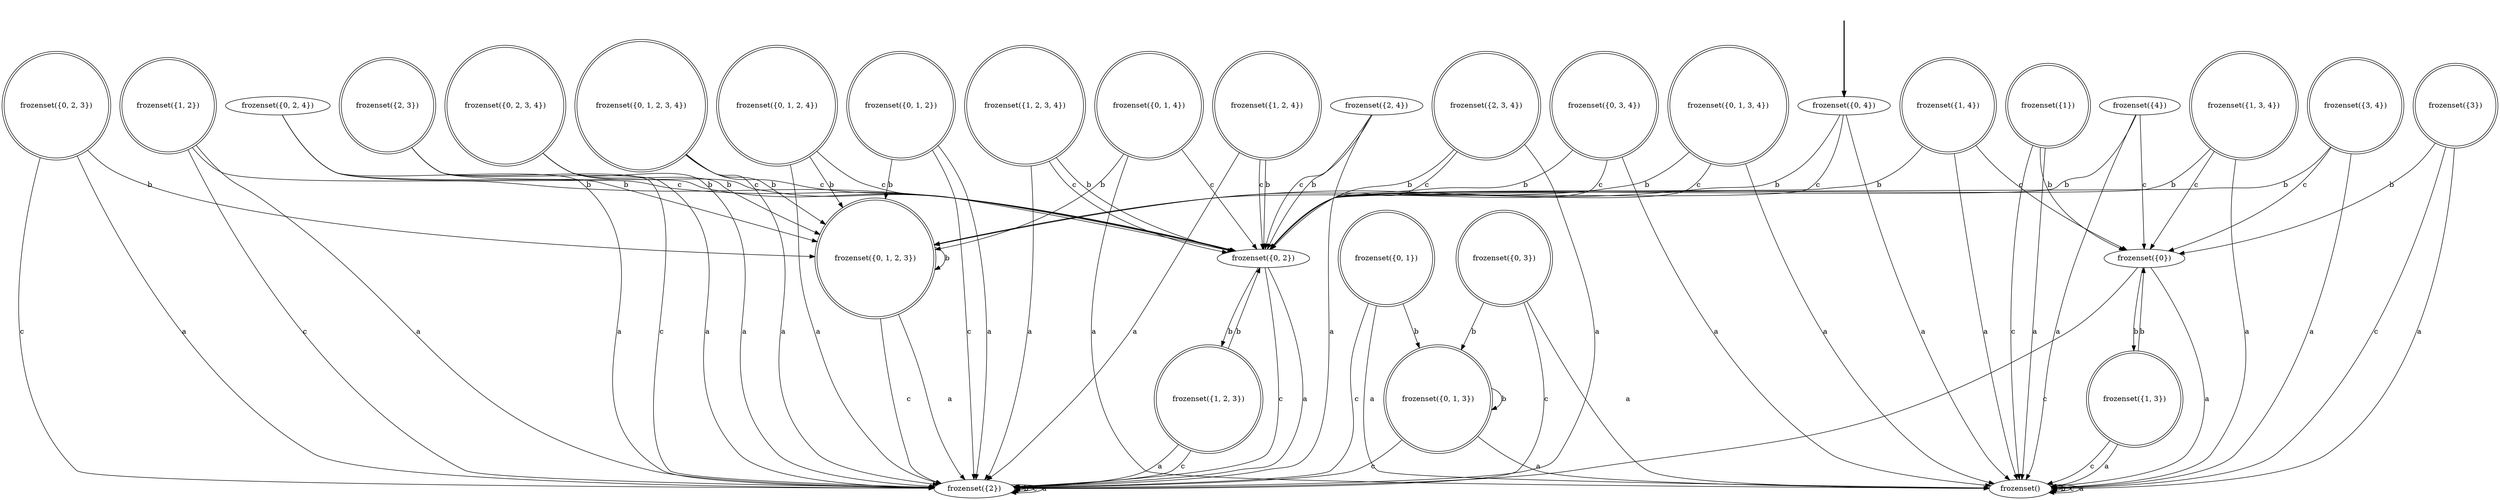 digraph {
	fake [style=invisible]
	"frozenset({0, 2, 3})" [shape=doublecircle]
	"frozenset({1, 2, 3, 4})" [shape=doublecircle]
	"frozenset({1, 2})" [shape=doublecircle]
	"frozenset()"
	"frozenset({1, 2, 4})" [shape=doublecircle]
	"frozenset({3})" [shape=doublecircle]
	"frozenset({0})"
	"frozenset({0, 1, 3})" [shape=doublecircle]
	"frozenset({2, 3, 4})" [shape=doublecircle]
	"frozenset({0, 2, 4})"
	"frozenset({3, 4})" [shape=doublecircle]
	"frozenset({2, 3})" [shape=doublecircle]
	"frozenset({0, 2})"
	"frozenset({0, 1, 4})" [shape=doublecircle]
	"frozenset({0, 1, 2})" [shape=doublecircle]
	"frozenset({2})"
	"frozenset({1, 2, 3})" [shape=doublecircle]
	"frozenset({0, 1})" [shape=doublecircle]
	"frozenset({0, 4})" [root=true]
	"frozenset({0, 2, 3, 4})" [shape=doublecircle]
	"frozenset({4})"
	"frozenset({1, 3, 4})" [shape=doublecircle]
	"frozenset({1, 3})" [shape=doublecircle]
	"frozenset({0, 1, 2, 3})" [shape=doublecircle]
	"frozenset({0, 3})" [shape=doublecircle]
	"frozenset({2, 4})"
	"frozenset({0, 3, 4})" [shape=doublecircle]
	"frozenset({0, 1, 2, 3, 4})" [shape=doublecircle]
	"frozenset({1, 4})" [shape=doublecircle]
	"frozenset({0, 1, 2, 4})" [shape=doublecircle]
	"frozenset({0, 1, 3, 4})" [shape=doublecircle]
	"frozenset({1})" [shape=doublecircle]
	fake -> "frozenset({0, 4})" [style=bold]
	"frozenset({0, 2, 3})" -> "frozenset({0, 1, 2, 3})" [label=b]
	"frozenset({0, 2, 3})" -> "frozenset({2})" [label=c]
	"frozenset({0, 2, 3})" -> "frozenset({2})" [label=a]
	"frozenset({1, 3, 4})" -> "frozenset({0, 2})" [label=b]
	"frozenset({1, 3, 4})" -> "frozenset({0})" [label=c]
	"frozenset({1, 3, 4})" -> "frozenset()" [label=a]
	"frozenset({1, 2, 3, 4})" -> "frozenset({0, 2})" [label=b]
	"frozenset({1, 2, 3, 4})" -> "frozenset({0, 2})" [label=c]
	"frozenset({1, 2, 3, 4})" -> "frozenset({2})" [label=a]
	"frozenset({1, 2})" -> "frozenset({0, 2})" [label=b]
	"frozenset({1, 2})" -> "frozenset({2})" [label=c]
	"frozenset({1, 2})" -> "frozenset({2})" [label=a]
	"frozenset({0, 4})" -> "frozenset({0, 1, 2, 3})" [label=b]
	"frozenset({0, 4})" -> "frozenset({0, 2})" [label=c]
	"frozenset({0, 4})" -> "frozenset()" [label=a]
	"frozenset()" -> "frozenset()" [label=b]
	"frozenset()" -> "frozenset()" [label=c]
	"frozenset()" -> "frozenset()" [label=a]
	"frozenset({0, 2, 3, 4})" -> "frozenset({0, 1, 2, 3})" [label=b]
	"frozenset({0, 2, 3, 4})" -> "frozenset({0, 2})" [label=c]
	"frozenset({0, 2, 3, 4})" -> "frozenset({2})" [label=a]
	"frozenset({0, 1, 3})" -> "frozenset({0, 1, 3})" [label=b]
	"frozenset({0, 1, 3})" -> "frozenset({2})" [label=c]
	"frozenset({0, 1, 3})" -> "frozenset()" [label=a]
	"frozenset({4})" -> "frozenset({0, 2})" [label=b]
	"frozenset({4})" -> "frozenset({0})" [label=c]
	"frozenset({4})" -> "frozenset()" [label=a]
	"frozenset({1, 3})" -> "frozenset({0})" [label=b]
	"frozenset({1, 3})" -> "frozenset()" [label=c]
	"frozenset({1, 3})" -> "frozenset()" [label=a]
	"frozenset({1, 2, 4})" -> "frozenset({0, 2})" [label=b]
	"frozenset({1, 2, 4})" -> "frozenset({0, 2})" [label=c]
	"frozenset({1, 2, 4})" -> "frozenset({2})" [label=a]
	"frozenset({0, 1, 2, 3})" -> "frozenset({0, 1, 2, 3})" [label=b]
	"frozenset({0, 1, 2, 3})" -> "frozenset({2})" [label=c]
	"frozenset({0, 1, 2, 3})" -> "frozenset({2})" [label=a]
	"frozenset({0, 3})" -> "frozenset({0, 1, 3})" [label=b]
	"frozenset({0, 3})" -> "frozenset({2})" [label=c]
	"frozenset({0, 3})" -> "frozenset()" [label=a]
	"frozenset({2, 4})" -> "frozenset({0, 2})" [label=b]
	"frozenset({2, 4})" -> "frozenset({0, 2})" [label=c]
	"frozenset({2, 4})" -> "frozenset({2})" [label=a]
	"frozenset({0, 3, 4})" -> "frozenset({0, 1, 2, 3})" [label=b]
	"frozenset({0, 3, 4})" -> "frozenset({0, 2})" [label=c]
	"frozenset({0, 3, 4})" -> "frozenset()" [label=a]
	"frozenset({3})" -> "frozenset({0})" [label=b]
	"frozenset({3})" -> "frozenset()" [label=c]
	"frozenset({3})" -> "frozenset()" [label=a]
	"frozenset({0})" -> "frozenset({1, 3})" [label=b]
	"frozenset({0})" -> "frozenset({2})" [label=c]
	"frozenset({0})" -> "frozenset()" [label=a]
	"frozenset({2})" -> "frozenset({2})" [label=b]
	"frozenset({2})" -> "frozenset({2})" [label=c]
	"frozenset({2})" -> "frozenset({2})" [label=a]
	"frozenset({0, 1, 2, 3, 4})" -> "frozenset({0, 1, 2, 3})" [label=b]
	"frozenset({0, 1, 2, 3, 4})" -> "frozenset({0, 2})" [label=c]
	"frozenset({0, 1, 2, 3, 4})" -> "frozenset({2})" [label=a]
	"frozenset({1, 4})" -> "frozenset({0, 2})" [label=b]
	"frozenset({1, 4})" -> "frozenset({0})" [label=c]
	"frozenset({1, 4})" -> "frozenset()" [label=a]
	"frozenset({2, 3, 4})" -> "frozenset({0, 2})" [label=b]
	"frozenset({2, 3, 4})" -> "frozenset({0, 2})" [label=c]
	"frozenset({2, 3, 4})" -> "frozenset({2})" [label=a]
	"frozenset({0, 2, 4})" -> "frozenset({0, 1, 2, 3})" [label=b]
	"frozenset({0, 2, 4})" -> "frozenset({0, 2})" [label=c]
	"frozenset({0, 2, 4})" -> "frozenset({2})" [label=a]
	"frozenset({0, 1, 2, 4})" -> "frozenset({0, 1, 2, 3})" [label=b]
	"frozenset({0, 1, 2, 4})" -> "frozenset({0, 2})" [label=c]
	"frozenset({0, 1, 2, 4})" -> "frozenset({2})" [label=a]
	"frozenset({3, 4})" -> "frozenset({0, 2})" [label=b]
	"frozenset({3, 4})" -> "frozenset({0})" [label=c]
	"frozenset({3, 4})" -> "frozenset()" [label=a]
	"frozenset({0, 1, 3, 4})" -> "frozenset({0, 1, 2, 3})" [label=b]
	"frozenset({0, 1, 3, 4})" -> "frozenset({0, 2})" [label=c]
	"frozenset({0, 1, 3, 4})" -> "frozenset()" [label=a]
	"frozenset({2, 3})" -> "frozenset({0, 2})" [label=b]
	"frozenset({2, 3})" -> "frozenset({2})" [label=c]
	"frozenset({2, 3})" -> "frozenset({2})" [label=a]
	"frozenset({0, 2})" -> "frozenset({1, 2, 3})" [label=b]
	"frozenset({0, 2})" -> "frozenset({2})" [label=c]
	"frozenset({0, 2})" -> "frozenset({2})" [label=a]
	"frozenset({1})" -> "frozenset({0})" [label=b]
	"frozenset({1})" -> "frozenset()" [label=c]
	"frozenset({1})" -> "frozenset()" [label=a]
	"frozenset({0, 1, 4})" -> "frozenset({0, 1, 2, 3})" [label=b]
	"frozenset({0, 1, 4})" -> "frozenset({0, 2})" [label=c]
	"frozenset({0, 1, 4})" -> "frozenset()" [label=a]
	"frozenset({0, 1, 2})" -> "frozenset({0, 1, 2, 3})" [label=b]
	"frozenset({0, 1, 2})" -> "frozenset({2})" [label=c]
	"frozenset({0, 1, 2})" -> "frozenset({2})" [label=a]
	"frozenset({1, 2, 3})" -> "frozenset({0, 2})" [label=b]
	"frozenset({1, 2, 3})" -> "frozenset({2})" [label=c]
	"frozenset({1, 2, 3})" -> "frozenset({2})" [label=a]
	"frozenset({0, 1})" -> "frozenset({0, 1, 3})" [label=b]
	"frozenset({0, 1})" -> "frozenset({2})" [label=c]
	"frozenset({0, 1})" -> "frozenset()" [label=a]
}
